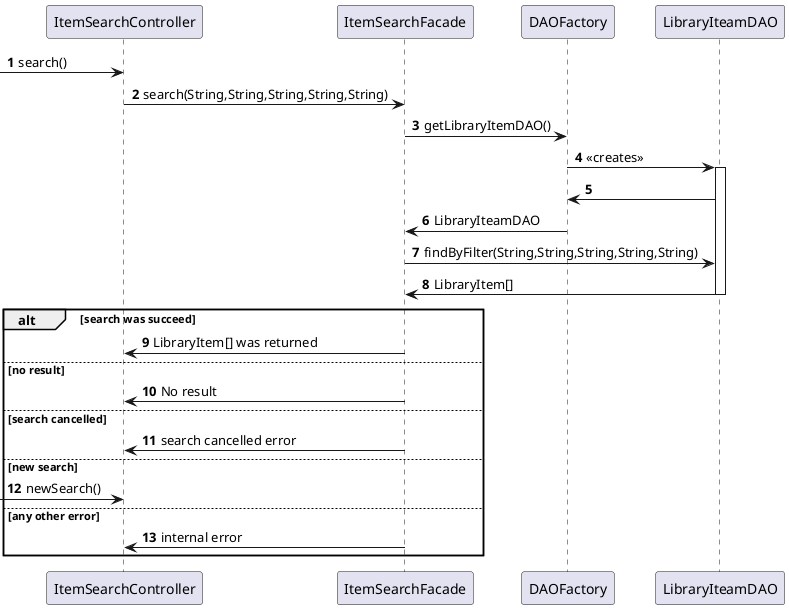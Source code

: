 @startuml
autonumber

-> ItemSearchController: search()
ItemSearchController -> ItemSearchFacade: search(String,String,String,String,String)
ItemSearchFacade -> DAOFactory : getLibraryItemDAO()
DAOFactory -> LibraryIteamDAO ++ : <<creates>>
LibraryIteamDAO -> DAOFactory
DAOFactory -> ItemSearchFacade : LibraryIteamDAO
ItemSearchFacade -> LibraryIteamDAO : findByFilter(String,String,String,String,String)
LibraryIteamDAO -> ItemSearchFacade : LibraryItem[]
deactivate LibraryIteamDAO
alt search was succeed
  ItemSearchFacade -> ItemSearchController : LibraryItem[] was returned
else no result
  ItemSearchFacade -> ItemSearchController: No result
else search cancelled
  ItemSearchFacade -> ItemSearchController: search cancelled error
else new search
  -> ItemSearchController: newSearch()
else any other error
  ItemSearchFacade -> ItemSearchController: internal error
end
@enduml
